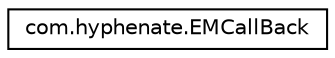 digraph "类继承关系图"
{
  edge [fontname="Helvetica",fontsize="10",labelfontname="Helvetica",labelfontsize="10"];
  node [fontname="Helvetica",fontsize="10",shape=record];
  rankdir="LR";
  Node1 [label="com.hyphenate.EMCallBack",height=0.2,width=0.4,color="black", fillcolor="white", style="filled",URL="$interfacecom_1_1hyphenate_1_1EMCallBack.html"];
}
